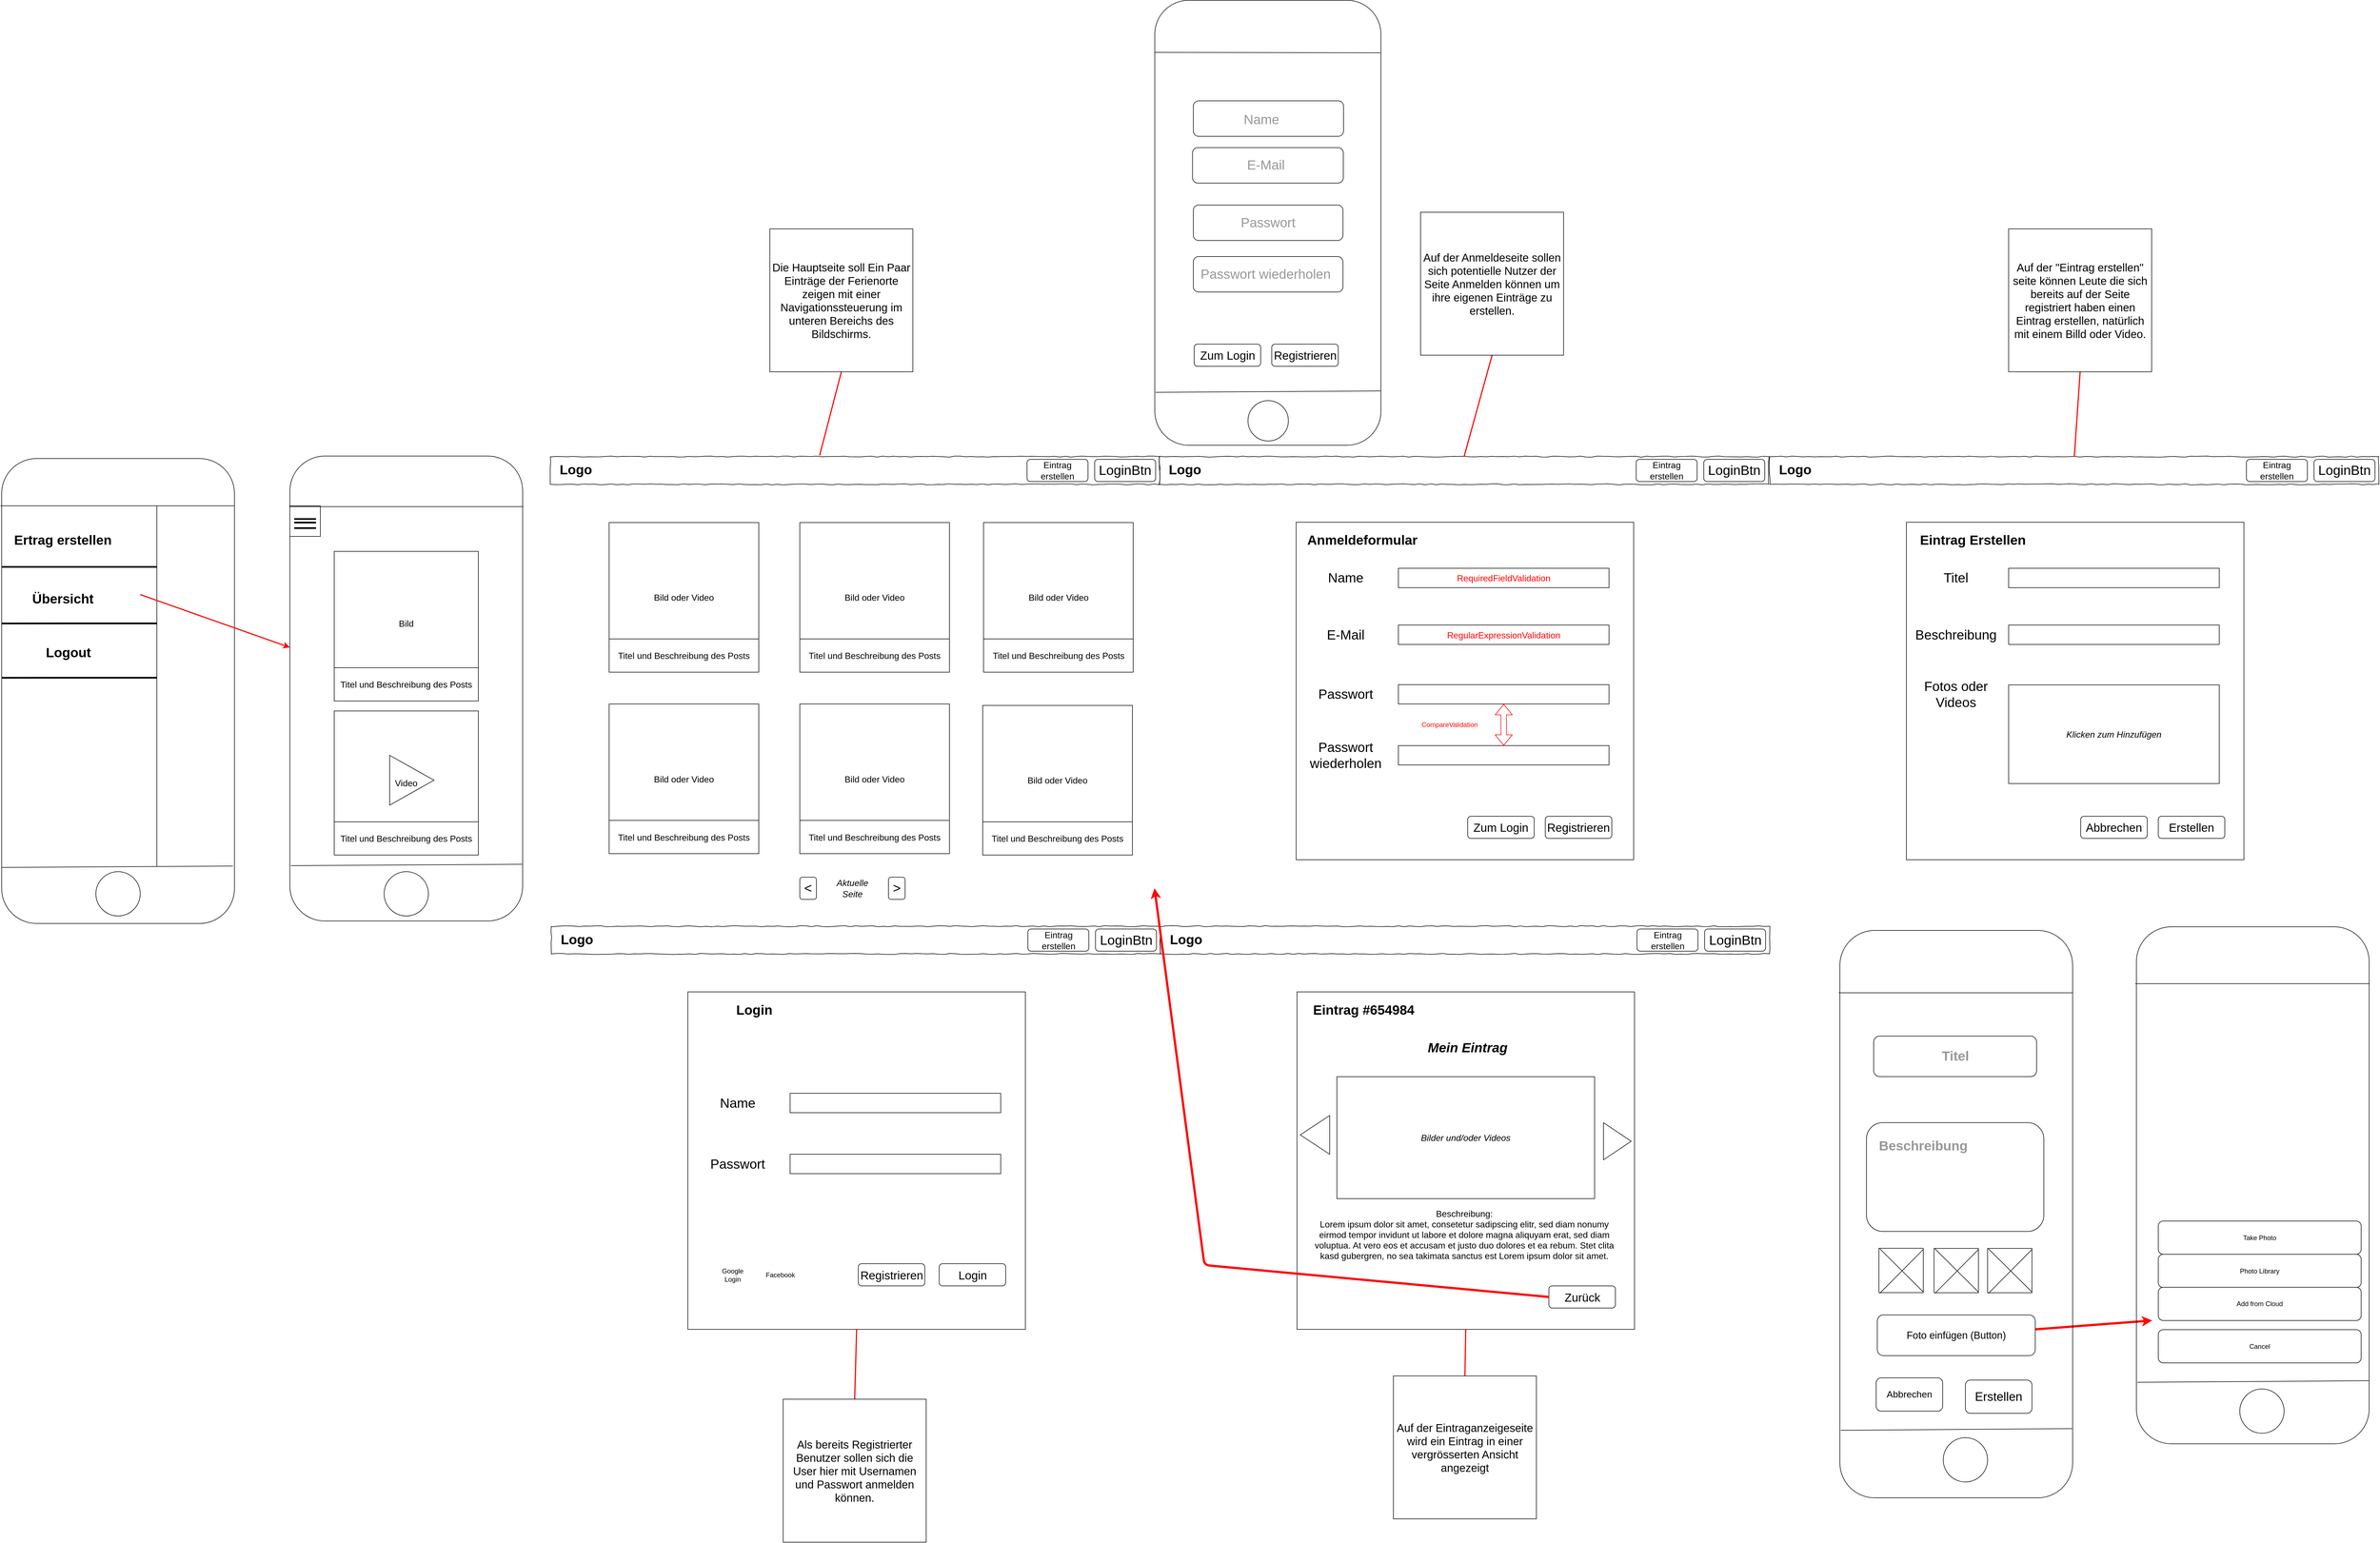 <mxfile version="10.6.7" type="device"><diagram name="Page-1" id="03018318-947c-dd8e-b7a3-06fadd420f32"><mxGraphModel dx="6547" dy="3520" grid="1" gridSize="10" guides="1" tooltips="1" connect="1" arrows="1" fold="1" page="1" pageScale="1" pageWidth="1100" pageHeight="850" background="#ffffff" math="0" shadow="0"><root><mxCell id="0"/><mxCell id="1" parent="0"/><mxCell id="e6WZDXM2ia013lsxfvZ5-3" value="" style="rounded=1;whiteSpace=wrap;html=1;fillColor=none;strokeColor=#000000;labelBackgroundColor=none;" vertex="1" parent="1"><mxGeometry x="1090.5" y="-822.5" width="408" height="803" as="geometry"/></mxCell><mxCell id="677b7b8949515195-10" value="" style="whiteSpace=wrap;html=1;rounded=0;shadow=0;labelBackgroundColor=none;strokeColor=#000000;strokeWidth=1;fillColor=none;fontFamily=Verdana;fontSize=12;fontColor=#000000;align=center;comic=1;" parent="1" vertex="1"><mxGeometry y="1" width="1099" height="50" as="geometry"/></mxCell><mxCell id="UnbGSK9pHHA-Cqkglq4A-1" value="Logo" style="text;html=1;strokeColor=none;fillColor=none;align=center;verticalAlign=middle;whiteSpace=wrap;rounded=0;fontSize=24;fontStyle=1" parent="1" vertex="1"><mxGeometry x="26" y="13" width="40" height="24" as="geometry"/></mxCell><mxCell id="UnbGSK9pHHA-Cqkglq4A-3" value="LoginBtn" style="rounded=1;whiteSpace=wrap;html=1;fontSize=24;" parent="1" vertex="1"><mxGeometry x="982" y="6" width="110" height="40" as="geometry"/></mxCell><mxCell id="UnbGSK9pHHA-Cqkglq4A-4" value="Eintrag erstellen" style="rounded=1;whiteSpace=wrap;html=1;fontSize=16;" parent="1" vertex="1"><mxGeometry x="860" y="6" width="110" height="40" as="geometry"/></mxCell><mxCell id="UnbGSK9pHHA-Cqkglq4A-8" value="Bild oder Video" style="whiteSpace=wrap;html=1;aspect=fixed;fontSize=16;" parent="1" vertex="1"><mxGeometry x="106" y="120" width="270" height="270" as="geometry"/></mxCell><mxCell id="UnbGSK9pHHA-Cqkglq4A-11" value="&amp;gt;" style="rounded=1;whiteSpace=wrap;html=1;fontSize=24;" parent="1" vertex="1"><mxGeometry x="610" y="760" width="30" height="40" as="geometry"/></mxCell><mxCell id="UnbGSK9pHHA-Cqkglq4A-13" value="&amp;lt;" style="rounded=1;whiteSpace=wrap;html=1;fontSize=24;" parent="1" vertex="1"><mxGeometry x="450" y="760" width="30" height="40" as="geometry"/></mxCell><mxCell id="UnbGSK9pHHA-Cqkglq4A-14" value="&lt;i&gt;Aktuelle Seite&lt;/i&gt;" style="text;html=1;strokeColor=none;fillColor=none;align=center;verticalAlign=middle;whiteSpace=wrap;rounded=0;fontSize=16;" parent="1" vertex="1"><mxGeometry x="525" y="770" width="40" height="20" as="geometry"/></mxCell><mxCell id="UnbGSK9pHHA-Cqkglq4A-15" value="Titel und Beschreibung des Posts" style="rounded=0;whiteSpace=wrap;html=1;fontSize=16;" parent="1" vertex="1"><mxGeometry x="106" y="330" width="270" height="60" as="geometry"/></mxCell><mxCell id="aMrtHrW_HSvVuYO-CPNs-1" value="" style="whiteSpace=wrap;html=1;rounded=0;shadow=0;labelBackgroundColor=none;strokeColor=#000000;strokeWidth=1;fillColor=none;fontFamily=Verdana;fontSize=12;fontColor=#000000;align=center;comic=1;" parent="1" vertex="1"><mxGeometry x="1099" y="1" width="1099" height="50" as="geometry"/></mxCell><mxCell id="aMrtHrW_HSvVuYO-CPNs-2" value="Logo" style="text;html=1;strokeColor=none;fillColor=none;align=center;verticalAlign=middle;whiteSpace=wrap;rounded=0;fontSize=24;fontStyle=1" parent="1" vertex="1"><mxGeometry x="1125" y="13" width="40" height="24" as="geometry"/></mxCell><mxCell id="aMrtHrW_HSvVuYO-CPNs-3" value="LoginBtn" style="rounded=1;whiteSpace=wrap;html=1;fontSize=24;" parent="1" vertex="1"><mxGeometry x="2081" y="6" width="110" height="40" as="geometry"/></mxCell><mxCell id="aMrtHrW_HSvVuYO-CPNs-4" value="Eintrag erstellen" style="rounded=1;whiteSpace=wrap;html=1;fontSize=16;" parent="1" vertex="1"><mxGeometry x="1959" y="6" width="110" height="40" as="geometry"/></mxCell><mxCell id="aMrtHrW_HSvVuYO-CPNs-22" value="" style="whiteSpace=wrap;html=1;aspect=fixed;fontSize=16;" parent="1" vertex="1"><mxGeometry x="1345.5" y="119.5" width="609" height="609" as="geometry"/></mxCell><mxCell id="aMrtHrW_HSvVuYO-CPNs-23" value="Anmeldeformular" style="text;html=1;strokeColor=none;fillColor=none;align=center;verticalAlign=middle;whiteSpace=wrap;rounded=0;fontSize=24;fontStyle=1" parent="1" vertex="1"><mxGeometry x="1400" y="140" width="130" height="24" as="geometry"/></mxCell><mxCell id="aMrtHrW_HSvVuYO-CPNs-24" value="RequiredFieldValidation" style="rounded=0;whiteSpace=wrap;html=1;fontSize=16;strokeColor=#000000;fontColor=#FF0000;" parent="1" vertex="1"><mxGeometry x="1530" y="202.5" width="380" height="35" as="geometry"/></mxCell><mxCell id="aMrtHrW_HSvVuYO-CPNs-25" value="&lt;span style=&quot;font-weight: normal&quot;&gt;Name&lt;/span&gt;" style="text;html=1;strokeColor=none;fillColor=none;align=center;verticalAlign=middle;whiteSpace=wrap;rounded=0;fontSize=24;fontStyle=1" parent="1" vertex="1"><mxGeometry x="1370" y="208" width="130" height="24" as="geometry"/></mxCell><mxCell id="aMrtHrW_HSvVuYO-CPNs-26" value="&lt;span style=&quot;font-weight: normal&quot;&gt;E-Mail&lt;/span&gt;" style="text;html=1;strokeColor=none;fillColor=none;align=center;verticalAlign=middle;whiteSpace=wrap;rounded=0;fontSize=24;fontStyle=1" parent="1" vertex="1"><mxGeometry x="1370" y="310.5" width="130" height="24" as="geometry"/></mxCell><mxCell id="aMrtHrW_HSvVuYO-CPNs-27" value="&lt;font color=&quot;#FF0000&quot;&gt;RegularExpressionValidation&lt;/font&gt;" style="rounded=0;whiteSpace=wrap;html=1;fontSize=16;" parent="1" vertex="1"><mxGeometry x="1530" y="305" width="380" height="35" as="geometry"/></mxCell><mxCell id="aMrtHrW_HSvVuYO-CPNs-28" value="&lt;span style=&quot;font-weight: normal&quot;&gt;Passwort&lt;/span&gt;" style="text;html=1;strokeColor=none;fillColor=none;align=center;verticalAlign=middle;whiteSpace=wrap;rounded=0;fontSize=24;fontStyle=1" parent="1" vertex="1"><mxGeometry x="1370" y="418" width="130" height="24" as="geometry"/></mxCell><mxCell id="aMrtHrW_HSvVuYO-CPNs-29" value="" style="rounded=0;whiteSpace=wrap;html=1;fontSize=16;" parent="1" vertex="1"><mxGeometry x="1530" y="412.5" width="380" height="35" as="geometry"/></mxCell><mxCell id="aMrtHrW_HSvVuYO-CPNs-30" value="&lt;span style=&quot;font-weight: normal&quot;&gt;Passwort wiederholen&lt;/span&gt;" style="text;html=1;strokeColor=none;fillColor=none;align=center;verticalAlign=middle;whiteSpace=wrap;rounded=0;fontSize=24;fontStyle=1" parent="1" vertex="1"><mxGeometry x="1370" y="528" width="130" height="24" as="geometry"/></mxCell><mxCell id="aMrtHrW_HSvVuYO-CPNs-31" value="" style="rounded=0;whiteSpace=wrap;html=1;fontSize=16;" parent="1" vertex="1"><mxGeometry x="1530" y="522.5" width="380" height="35" as="geometry"/></mxCell><mxCell id="aMrtHrW_HSvVuYO-CPNs-33" value="Registrieren" style="rounded=1;whiteSpace=wrap;html=1;fontSize=21;" parent="1" vertex="1"><mxGeometry x="1301.5" y="-202" width="120" height="40" as="geometry"/></mxCell><mxCell id="aMrtHrW_HSvVuYO-CPNs-34" value="Zum Login" style="rounded=1;whiteSpace=wrap;html=1;fontSize=21;" parent="1" vertex="1"><mxGeometry x="1161.5" y="-202" width="120" height="40" as="geometry"/></mxCell><mxCell id="aMrtHrW_HSvVuYO-CPNs-35" value="" style="whiteSpace=wrap;html=1;rounded=0;shadow=0;labelBackgroundColor=none;strokeColor=#000000;strokeWidth=1;fillColor=none;fontFamily=Verdana;fontSize=12;fontColor=#000000;align=center;comic=1;" parent="1" vertex="1"><mxGeometry x="2200.0" y="1" width="1099" height="50" as="geometry"/></mxCell><mxCell id="aMrtHrW_HSvVuYO-CPNs-36" value="Logo" style="text;html=1;strokeColor=none;fillColor=none;align=center;verticalAlign=middle;whiteSpace=wrap;rounded=0;fontSize=24;fontStyle=1" parent="1" vertex="1"><mxGeometry x="2226.0" y="13" width="40" height="24" as="geometry"/></mxCell><mxCell id="aMrtHrW_HSvVuYO-CPNs-37" value="LoginBtn" style="rounded=1;whiteSpace=wrap;html=1;fontSize=24;" parent="1" vertex="1"><mxGeometry x="3182.0" y="6" width="110" height="40" as="geometry"/></mxCell><mxCell id="aMrtHrW_HSvVuYO-CPNs-38" value="Eintrag erstellen" style="rounded=1;whiteSpace=wrap;html=1;fontSize=16;" parent="1" vertex="1"><mxGeometry x="3060.0" y="6" width="110" height="40" as="geometry"/></mxCell><mxCell id="aMrtHrW_HSvVuYO-CPNs-39" value="" style="whiteSpace=wrap;html=1;aspect=fixed;fontSize=16;" parent="1" vertex="1"><mxGeometry x="2446.5" y="119.5" width="609" height="609" as="geometry"/></mxCell><mxCell id="aMrtHrW_HSvVuYO-CPNs-40" value="Eintrag Erstellen" style="text;html=1;strokeColor=none;fillColor=none;align=center;verticalAlign=middle;whiteSpace=wrap;rounded=0;fontSize=24;fontStyle=1" parent="1" vertex="1"><mxGeometry x="2452" y="140" width="229" height="24" as="geometry"/></mxCell><mxCell id="aMrtHrW_HSvVuYO-CPNs-41" value="" style="rounded=0;whiteSpace=wrap;html=1;fontSize=16;" parent="1" vertex="1"><mxGeometry x="2631.0" y="202.5" width="380" height="35" as="geometry"/></mxCell><mxCell id="aMrtHrW_HSvVuYO-CPNs-42" value="&lt;span style=&quot;font-weight: normal&quot;&gt;Titel&lt;/span&gt;" style="text;html=1;strokeColor=none;fillColor=none;align=center;verticalAlign=middle;whiteSpace=wrap;rounded=0;fontSize=24;fontStyle=1" parent="1" vertex="1"><mxGeometry x="2471.0" y="208" width="130" height="24" as="geometry"/></mxCell><mxCell id="aMrtHrW_HSvVuYO-CPNs-43" value="&lt;span style=&quot;font-weight: normal&quot;&gt;Beschreibung&lt;/span&gt;" style="text;html=1;strokeColor=none;fillColor=none;align=center;verticalAlign=middle;whiteSpace=wrap;rounded=0;fontSize=24;fontStyle=1" parent="1" vertex="1"><mxGeometry x="2471.0" y="310.5" width="130" height="24" as="geometry"/></mxCell><mxCell id="aMrtHrW_HSvVuYO-CPNs-44" value="" style="rounded=0;whiteSpace=wrap;html=1;fontSize=16;" parent="1" vertex="1"><mxGeometry x="2631.0" y="305" width="380" height="35" as="geometry"/></mxCell><mxCell id="aMrtHrW_HSvVuYO-CPNs-45" value="&lt;span style=&quot;font-weight: 400&quot;&gt;Fotos oder Videos&lt;/span&gt;" style="text;html=1;strokeColor=none;fillColor=none;align=center;verticalAlign=middle;whiteSpace=wrap;rounded=0;fontSize=24;fontStyle=1" parent="1" vertex="1"><mxGeometry x="2471.0" y="418" width="130" height="24" as="geometry"/></mxCell><mxCell id="aMrtHrW_HSvVuYO-CPNs-46" value="Klicken zum Hinzufügen" style="rounded=0;whiteSpace=wrap;html=1;fontSize=16;fontStyle=2" parent="1" vertex="1"><mxGeometry x="2631" y="413" width="380" height="178" as="geometry"/></mxCell><mxCell id="aMrtHrW_HSvVuYO-CPNs-49" value="Erstellen" style="rounded=1;whiteSpace=wrap;html=1;fontSize=21;" parent="1" vertex="1"><mxGeometry x="2901.0" y="650" width="120" height="40" as="geometry"/></mxCell><mxCell id="aMrtHrW_HSvVuYO-CPNs-50" value="Abbrechen" style="rounded=1;whiteSpace=wrap;html=1;fontSize=21;" parent="1" vertex="1"><mxGeometry x="2761.0" y="650" width="120" height="40" as="geometry"/></mxCell><mxCell id="aMrtHrW_HSvVuYO-CPNs-51" value="" style="whiteSpace=wrap;html=1;rounded=0;shadow=0;labelBackgroundColor=none;strokeColor=#000000;strokeWidth=1;fillColor=none;fontFamily=Verdana;fontSize=12;fontColor=#000000;align=center;comic=1;" parent="1" vertex="1"><mxGeometry x="1100.5" y="848.5" width="1099" height="50" as="geometry"/></mxCell><mxCell id="aMrtHrW_HSvVuYO-CPNs-52" value="Logo" style="text;html=1;strokeColor=none;fillColor=none;align=center;verticalAlign=middle;whiteSpace=wrap;rounded=0;fontSize=24;fontStyle=1" parent="1" vertex="1"><mxGeometry x="1126.5" y="860.5" width="40" height="24" as="geometry"/></mxCell><mxCell id="aMrtHrW_HSvVuYO-CPNs-53" value="LoginBtn" style="rounded=1;whiteSpace=wrap;html=1;fontSize=24;" parent="1" vertex="1"><mxGeometry x="2082.5" y="853.5" width="110" height="40" as="geometry"/></mxCell><mxCell id="aMrtHrW_HSvVuYO-CPNs-54" value="Eintrag erstellen" style="rounded=1;whiteSpace=wrap;html=1;fontSize=16;" parent="1" vertex="1"><mxGeometry x="1960.5" y="853.5" width="110" height="40" as="geometry"/></mxCell><mxCell id="aMrtHrW_HSvVuYO-CPNs-55" value="" style="whiteSpace=wrap;html=1;aspect=fixed;fontSize=16;" parent="1" vertex="1"><mxGeometry x="1347.0" y="967" width="609" height="609" as="geometry"/></mxCell><mxCell id="aMrtHrW_HSvVuYO-CPNs-56" value="Eintrag #654984" style="text;html=1;strokeColor=none;fillColor=none;align=center;verticalAlign=middle;whiteSpace=wrap;rounded=0;fontSize=24;fontStyle=1" parent="1" vertex="1"><mxGeometry x="1352.5" y="987.5" width="229" height="24" as="geometry"/></mxCell><mxCell id="aMrtHrW_HSvVuYO-CPNs-58" value="&lt;span style=&quot;&quot;&gt;Mein Eintrag&lt;/span&gt;" style="text;html=1;strokeColor=none;fillColor=none;align=center;verticalAlign=middle;whiteSpace=wrap;rounded=0;fontSize=24;fontStyle=3" parent="1" vertex="1"><mxGeometry x="1561" y="1056" width="188" height="24" as="geometry"/></mxCell><mxCell id="aMrtHrW_HSvVuYO-CPNs-59" value="&lt;span style=&quot;font-size: 16px&quot;&gt;Beschreibung:&lt;br&gt;Lorem ipsum dolor sit amet, consetetur sadipscing elitr, sed diam nonumy eirmod tempor invidunt ut labore et dolore magna aliquyam erat, sed diam voluptua. At vero eos et accusam et justo duo dolores et ea rebum. Stet clita kasd gubergren, no sea takimata sanctus est Lorem ipsum dolor sit amet.&lt;/span&gt;&lt;br style=&quot;font-size: 16px&quot;&gt;" style="text;html=1;strokeColor=none;fillColor=none;align=center;verticalAlign=middle;whiteSpace=wrap;rounded=0;fontSize=16;fontStyle=0" parent="1" vertex="1"><mxGeometry x="1373.5" y="1340" width="550" height="130" as="geometry"/></mxCell><mxCell id="aMrtHrW_HSvVuYO-CPNs-62" value="Bilder und/oder Videos" style="rounded=0;whiteSpace=wrap;html=1;fontSize=16;fontStyle=2" parent="1" vertex="1"><mxGeometry x="1419" y="1120" width="465" height="220" as="geometry"/></mxCell><mxCell id="aMrtHrW_HSvVuYO-CPNs-63" value="Zurück" style="rounded=1;whiteSpace=wrap;html=1;fontSize=21;" parent="1" vertex="1"><mxGeometry x="1801.5" y="1497.5" width="120" height="40" as="geometry"/></mxCell><mxCell id="oQqp4KcVidN20yDVCtWn-3" value="" style="endArrow=none;html=1;exitX=0.5;exitY=1;exitDx=0;exitDy=0;entryX=0.442;entryY=-0.04;entryDx=0;entryDy=0;entryPerimeter=0;strokeWidth=2;strokeColor=#FF0000;" parent="1" source="oQqp4KcVidN20yDVCtWn-4" target="677b7b8949515195-10" edge="1"><mxGeometry width="50" height="50" relative="1" as="geometry"><mxPoint x="-180" y="420" as="sourcePoint"/><mxPoint x="110" y="410" as="targetPoint"/></mxGeometry></mxCell><mxCell id="oQqp4KcVidN20yDVCtWn-4" value="Die Hauptseite soll Ein Paar Einträge der Ferienorte zeigen mit einer Navigationssteuerung im unteren Bereichs des Bildschirms." style="whiteSpace=wrap;html=1;aspect=fixed;strokeWidth=1;fontSize=20;" parent="1" vertex="1"><mxGeometry x="396" y="-410" width="258" height="258" as="geometry"/></mxCell><mxCell id="oQqp4KcVidN20yDVCtWn-7" value="" style="endArrow=none;html=1;exitX=0.5;exitY=1;exitDx=0;exitDy=0;entryX=0.5;entryY=0;entryDx=0;entryDy=0;strokeWidth=2;strokeColor=#FF0000;" parent="1" source="oQqp4KcVidN20yDVCtWn-8" target="aMrtHrW_HSvVuYO-CPNs-1" edge="1"><mxGeometry width="50" height="50" relative="1" as="geometry"><mxPoint x="855" y="-163" as="sourcePoint"/><mxPoint x="1145" y="-173.0" as="targetPoint"/></mxGeometry></mxCell><mxCell id="oQqp4KcVidN20yDVCtWn-8" value="Auf der Anmeldeseite sollen sich potentielle Nutzer der Seite Anmelden können um ihre eigenen Einträge zu erstellen." style="whiteSpace=wrap;html=1;aspect=fixed;strokeWidth=1;fontSize=20;" parent="1" vertex="1"><mxGeometry x="1570" y="-440" width="258" height="258" as="geometry"/></mxCell><mxCell id="oQqp4KcVidN20yDVCtWn-10" value="" style="endArrow=none;html=1;exitX=0.5;exitY=1;exitDx=0;exitDy=0;entryX=0.5;entryY=0;entryDx=0;entryDy=0;strokeWidth=2;strokeColor=#FF0000;" parent="1" source="oQqp4KcVidN20yDVCtWn-11" target="aMrtHrW_HSvVuYO-CPNs-35" edge="1"><mxGeometry width="50" height="50" relative="1" as="geometry"><mxPoint x="1916" y="-133" as="sourcePoint"/><mxPoint x="2828" y="98.429" as="targetPoint"/></mxGeometry></mxCell><mxCell id="oQqp4KcVidN20yDVCtWn-11" value="Auf der &quot;Eintrag erstellen&quot; seite können Leute die sich bereits auf der Seite registriert haben einen Eintrag erstellen, natürlich mit einem Billd oder Video." style="whiteSpace=wrap;html=1;aspect=fixed;strokeWidth=1;fontSize=20;" parent="1" vertex="1"><mxGeometry x="2631" y="-410" width="258" height="258" as="geometry"/></mxCell><mxCell id="oQqp4KcVidN20yDVCtWn-12" value="" style="endArrow=none;html=1;exitX=0.5;exitY=0;exitDx=0;exitDy=0;entryX=0.5;entryY=1;entryDx=0;entryDy=0;strokeWidth=2;strokeColor=#FF0000;" parent="1" source="oQqp4KcVidN20yDVCtWn-13" target="aMrtHrW_HSvVuYO-CPNs-55" edge="1"><mxGeometry width="50" height="50" relative="1" as="geometry"><mxPoint x="855" y="1997" as="sourcePoint"/><mxPoint x="1450" y="1740" as="targetPoint"/></mxGeometry></mxCell><mxCell id="oQqp4KcVidN20yDVCtWn-13" value="Auf der Eintraganzeigeseite wird ein Eintrag in einer vergrösserten Ansicht angezeigt&lt;br&gt;" style="whiteSpace=wrap;html=1;aspect=fixed;strokeWidth=1;fontSize=20;" parent="1" vertex="1"><mxGeometry x="1521" y="1660" width="258" height="258" as="geometry"/></mxCell><mxCell id="oQqp4KcVidN20yDVCtWn-14" value="" style="whiteSpace=wrap;html=1;rounded=0;shadow=0;labelBackgroundColor=none;strokeColor=#000000;strokeWidth=1;fillColor=none;fontFamily=Verdana;fontSize=12;fontColor=#000000;align=center;comic=1;" parent="1" vertex="1"><mxGeometry x="1.5" y="848.5" width="1099" height="50" as="geometry"/></mxCell><mxCell id="oQqp4KcVidN20yDVCtWn-15" value="Logo" style="text;html=1;strokeColor=none;fillColor=none;align=center;verticalAlign=middle;whiteSpace=wrap;rounded=0;fontSize=24;fontStyle=1" parent="1" vertex="1"><mxGeometry x="27.5" y="860.5" width="40" height="24" as="geometry"/></mxCell><mxCell id="oQqp4KcVidN20yDVCtWn-16" value="LoginBtn" style="rounded=1;whiteSpace=wrap;html=1;fontSize=24;" parent="1" vertex="1"><mxGeometry x="983.5" y="853.5" width="110" height="40" as="geometry"/></mxCell><mxCell id="oQqp4KcVidN20yDVCtWn-17" value="Eintrag erstellen" style="rounded=1;whiteSpace=wrap;html=1;fontSize=16;" parent="1" vertex="1"><mxGeometry x="861.5" y="853.5" width="110" height="40" as="geometry"/></mxCell><mxCell id="oQqp4KcVidN20yDVCtWn-18" value="" style="whiteSpace=wrap;html=1;aspect=fixed;fontSize=16;" parent="1" vertex="1"><mxGeometry x="248" y="967" width="609" height="609" as="geometry"/></mxCell><mxCell id="oQqp4KcVidN20yDVCtWn-19" value="Login" style="text;html=1;strokeColor=none;fillColor=none;align=center;verticalAlign=middle;whiteSpace=wrap;rounded=0;fontSize=24;fontStyle=1" parent="1" vertex="1"><mxGeometry x="302.5" y="987.5" width="130" height="24" as="geometry"/></mxCell><mxCell id="oQqp4KcVidN20yDVCtWn-20" value="" style="rounded=0;whiteSpace=wrap;html=1;fontSize=16;" parent="1" vertex="1"><mxGeometry x="432.5" y="1150" width="380" height="35" as="geometry"/></mxCell><mxCell id="oQqp4KcVidN20yDVCtWn-21" value="&lt;span style=&quot;font-weight: normal&quot;&gt;Name&lt;/span&gt;" style="text;html=1;strokeColor=none;fillColor=none;align=center;verticalAlign=middle;whiteSpace=wrap;rounded=0;fontSize=24;fontStyle=1" parent="1" vertex="1"><mxGeometry x="272.5" y="1155.5" width="130" height="24" as="geometry"/></mxCell><mxCell id="oQqp4KcVidN20yDVCtWn-24" value="&lt;span style=&quot;font-weight: normal&quot;&gt;Passwort&lt;/span&gt;" style="text;html=1;strokeColor=none;fillColor=none;align=center;verticalAlign=middle;whiteSpace=wrap;rounded=0;fontSize=24;fontStyle=1" parent="1" vertex="1"><mxGeometry x="272.5" y="1265.5" width="130" height="24" as="geometry"/></mxCell><mxCell id="oQqp4KcVidN20yDVCtWn-25" value="" style="rounded=0;whiteSpace=wrap;html=1;fontSize=16;" parent="1" vertex="1"><mxGeometry x="432.5" y="1260" width="380" height="35" as="geometry"/></mxCell><mxCell id="oQqp4KcVidN20yDVCtWn-28" value="Registrieren" style="rounded=1;whiteSpace=wrap;html=1;fontSize=21;" parent="1" vertex="1"><mxGeometry x="555.5" y="1457.5" width="120" height="40" as="geometry"/></mxCell><mxCell id="oQqp4KcVidN20yDVCtWn-29" value="Login" style="rounded=1;whiteSpace=wrap;html=1;fontSize=21;" parent="1" vertex="1"><mxGeometry x="701.5" y="1457.5" width="120" height="40" as="geometry"/></mxCell><mxCell id="oQqp4KcVidN20yDVCtWn-30" value="" style="endArrow=none;html=1;exitX=0.5;exitY=0;exitDx=0;exitDy=0;entryX=0.5;entryY=1;entryDx=0;entryDy=0;strokeWidth=2;strokeColor=#FF0000;" parent="1" source="oQqp4KcVidN20yDVCtWn-31" target="oQqp4KcVidN20yDVCtWn-18" edge="1"><mxGeometry width="50" height="50" relative="1" as="geometry"><mxPoint x="-246" y="2039" as="sourcePoint"/><mxPoint x="551" y="1618" as="targetPoint"/></mxGeometry></mxCell><mxCell id="oQqp4KcVidN20yDVCtWn-31" value="Als bereits Registrierter Benutzer sollen sich die User hier mit Usernamen und Passwort anmelden können.&lt;br&gt;" style="whiteSpace=wrap;html=1;aspect=fixed;strokeWidth=1;fontSize=20;" parent="1" vertex="1"><mxGeometry x="420" y="1702" width="258" height="258" as="geometry"/></mxCell><mxCell id="GlL8EGp66mbAi9dhERwU-9" value="Bild " style="whiteSpace=wrap;html=1;aspect=fixed;fontSize=16;" parent="1" vertex="1"><mxGeometry x="-390" y="172" width="260" height="260" as="geometry"/></mxCell><mxCell id="GlL8EGp66mbAi9dhERwU-10" value="Titel und Beschreibung des Posts" style="rounded=0;whiteSpace=wrap;html=1;fontSize=16;" parent="1" vertex="1"><mxGeometry x="-390" y="382" width="260" height="60" as="geometry"/></mxCell><mxCell id="GlL8EGp66mbAi9dhERwU-11" value="Video" style="whiteSpace=wrap;html=1;aspect=fixed;fontSize=16;" parent="1" vertex="1"><mxGeometry x="-390" y="460" width="260" height="260" as="geometry"/></mxCell><mxCell id="GlL8EGp66mbAi9dhERwU-12" value="" style="triangle;whiteSpace=wrap;html=1;labelBackgroundColor=none;strokeColor=#000000;fillColor=none;" parent="1" vertex="1"><mxGeometry x="-290" y="540" width="80" height="90" as="geometry"/></mxCell><mxCell id="GlL8EGp66mbAi9dhERwU-13" value="Titel und Beschreibung des Posts" style="rounded=0;whiteSpace=wrap;html=1;fontSize=16;" parent="1" vertex="1"><mxGeometry x="-390" y="660" width="260" height="60" as="geometry"/></mxCell><mxCell id="GlL8EGp66mbAi9dhERwU-15" value="Bild oder Video" style="whiteSpace=wrap;html=1;aspect=fixed;fontSize=16;" parent="1" vertex="1"><mxGeometry x="106" y="447.5" width="270" height="270" as="geometry"/></mxCell><mxCell id="GlL8EGp66mbAi9dhERwU-16" value="Titel und Beschreibung des Posts" style="rounded=0;whiteSpace=wrap;html=1;fontSize=16;" parent="1" vertex="1"><mxGeometry x="450" y="330" width="270" height="60" as="geometry"/></mxCell><mxCell id="GlL8EGp66mbAi9dhERwU-17" value="Bild oder Video" style="whiteSpace=wrap;html=1;aspect=fixed;fontSize=16;" parent="1" vertex="1"><mxGeometry x="450" y="120" width="270" height="270" as="geometry"/></mxCell><mxCell id="GlL8EGp66mbAi9dhERwU-18" value="Bild oder Video" style="whiteSpace=wrap;html=1;aspect=fixed;fontSize=16;" parent="1" vertex="1"><mxGeometry x="450" y="447.5" width="270" height="270" as="geometry"/></mxCell><mxCell id="GlL8EGp66mbAi9dhERwU-19" value="Bild oder Video" style="whiteSpace=wrap;html=1;aspect=fixed;fontSize=16;" parent="1" vertex="1"><mxGeometry x="781.5" y="120" width="270" height="270" as="geometry"/></mxCell><mxCell id="GlL8EGp66mbAi9dhERwU-20" value="Bild oder Video" style="whiteSpace=wrap;html=1;aspect=fixed;fontSize=16;" parent="1" vertex="1"><mxGeometry x="780" y="450" width="270" height="270" as="geometry"/></mxCell><mxCell id="GlL8EGp66mbAi9dhERwU-21" value="Titel und Beschreibung des Posts" style="rounded=0;whiteSpace=wrap;html=1;fontSize=16;" parent="1" vertex="1"><mxGeometry x="106" y="657.5" width="270" height="60" as="geometry"/></mxCell><mxCell id="GlL8EGp66mbAi9dhERwU-22" value="Titel und Beschreibung des Posts" style="rounded=0;whiteSpace=wrap;html=1;fontSize=16;" parent="1" vertex="1"><mxGeometry x="450" y="657.5" width="270" height="60" as="geometry"/></mxCell><mxCell id="GlL8EGp66mbAi9dhERwU-23" value="Titel und Beschreibung des Posts" style="rounded=0;whiteSpace=wrap;html=1;fontSize=16;" parent="1" vertex="1"><mxGeometry x="780" y="660" width="270" height="60" as="geometry"/></mxCell><mxCell id="GlL8EGp66mbAi9dhERwU-24" value="Titel und Beschreibung des Posts" style="rounded=0;whiteSpace=wrap;html=1;fontSize=16;" parent="1" vertex="1"><mxGeometry x="450" y="330" width="270" height="60" as="geometry"/></mxCell><mxCell id="GlL8EGp66mbAi9dhERwU-25" value="Titel und Beschreibung des Posts" style="rounded=0;whiteSpace=wrap;html=1;fontSize=16;" parent="1" vertex="1"><mxGeometry x="781.5" y="330" width="270" height="60" as="geometry"/></mxCell><mxCell id="GlL8EGp66mbAi9dhERwU-29" value="" style="triangle;whiteSpace=wrap;html=1;labelBackgroundColor=none;strokeColor=#000000;fillColor=none;" parent="1" vertex="1"><mxGeometry x="1900" y="1203" width="50" height="67" as="geometry"/></mxCell><mxCell id="GlL8EGp66mbAi9dhERwU-30" value="" style="triangle;whiteSpace=wrap;html=1;labelBackgroundColor=none;strokeColor=#000000;fillColor=none;direction=west;" parent="1" vertex="1"><mxGeometry x="1353" y="1190" width="53" height="70" as="geometry"/></mxCell><mxCell id="GlL8EGp66mbAi9dhERwU-31" value="" style="shape=flexArrow;endArrow=classic;startArrow=classic;html=1;entryX=0.5;entryY=1;entryDx=0;entryDy=0;strokeColor=#FF0000;" parent="1" source="aMrtHrW_HSvVuYO-CPNs-31" target="aMrtHrW_HSvVuYO-CPNs-29" edge="1"><mxGeometry width="50" height="50" relative="1" as="geometry"><mxPoint x="1590" y="510" as="sourcePoint"/><mxPoint x="1640" y="460" as="targetPoint"/></mxGeometry></mxCell><mxCell id="GlL8EGp66mbAi9dhERwU-32" value="CompareValidation" style="text;html=1;resizable=0;points=[];autosize=1;align=left;verticalAlign=top;spacingTop=-4;fontColor=#FF0000;" parent="1" vertex="1"><mxGeometry x="1570" y="475" width="120" height="20" as="geometry"/></mxCell><mxCell id="GlL8EGp66mbAi9dhERwU-36" value="" style="whiteSpace=wrap;html=1;aspect=fixed;labelBackgroundColor=none;strokeColor=#000000;fillColor=none;fontColor=#FF0000;strokeWidth=1;" parent="1" vertex="1"><mxGeometry x="-470" y="90" width="55" height="55" as="geometry"/></mxCell><mxCell id="GlL8EGp66mbAi9dhERwU-38" value="" style="endArrow=none;html=1;strokeColor=#000000;fontColor=#FF0000;entryX=0.143;entryY=0.429;entryDx=0;entryDy=0;entryPerimeter=0;exitX=0.857;exitY=0.429;exitDx=0;exitDy=0;exitPerimeter=0;strokeWidth=3;" parent="1" source="GlL8EGp66mbAi9dhERwU-36" target="GlL8EGp66mbAi9dhERwU-36" edge="1"><mxGeometry width="50" height="50" relative="1" as="geometry"><mxPoint x="-410" y="130" as="sourcePoint"/><mxPoint x="-450" y="122" as="targetPoint"/><Array as="points"/></mxGeometry></mxCell><mxCell id="GlL8EGp66mbAi9dhERwU-42" value="" style="endArrow=none;html=1;strokeColor=#000000;fontColor=#FF0000;entryX=0.143;entryY=0.429;entryDx=0;entryDy=0;entryPerimeter=0;exitX=0.857;exitY=0.429;exitDx=0;exitDy=0;exitPerimeter=0;strokeWidth=3;" parent="1" edge="1"><mxGeometry width="50" height="50" relative="1" as="geometry"><mxPoint x="-422.837" y="130.012" as="sourcePoint"/><mxPoint x="-462.14" y="130.012" as="targetPoint"/><Array as="points"/></mxGeometry></mxCell><mxCell id="GlL8EGp66mbAi9dhERwU-43" value="" style="endArrow=none;html=1;strokeColor=#000000;fontColor=#FF0000;entryX=0.143;entryY=0.429;entryDx=0;entryDy=0;entryPerimeter=0;exitX=0.857;exitY=0.429;exitDx=0;exitDy=0;exitPerimeter=0;strokeWidth=3;" parent="1" edge="1"><mxGeometry width="50" height="50" relative="1" as="geometry"><mxPoint x="-422.837" y="120.012" as="sourcePoint"/><mxPoint x="-462.14" y="120.012" as="targetPoint"/><Array as="points"/></mxGeometry></mxCell><mxCell id="GlL8EGp66mbAi9dhERwU-44" value="" style="rounded=1;whiteSpace=wrap;html=1;fillColor=none;strokeColor=#000000;labelBackgroundColor=none;" parent="1" vertex="1"><mxGeometry x="-990" y="4.5" width="420" height="839" as="geometry"/></mxCell><mxCell id="GlL8EGp66mbAi9dhERwU-45" value="" style="endArrow=none;html=1;exitX=0.004;exitY=0.881;exitDx=0;exitDy=0;exitPerimeter=0;entryX=0.998;entryY=0.878;entryDx=0;entryDy=0;entryPerimeter=0;" parent="1" edge="1"><mxGeometry width="50" height="50" relative="1" as="geometry"><mxPoint x="-990.167" y="742.333" as="sourcePoint"/><mxPoint x="-572.667" y="739.833" as="targetPoint"/></mxGeometry></mxCell><mxCell id="GlL8EGp66mbAi9dhERwU-46" value="" style="ellipse;whiteSpace=wrap;html=1;aspect=fixed;labelBackgroundColor=none;strokeColor=#000000;fillColor=none;" parent="1" vertex="1"><mxGeometry x="-820" y="750" width="80" height="80" as="geometry"/></mxCell><mxCell id="GlL8EGp66mbAi9dhERwU-47" value="" style="endArrow=none;html=1;exitX=-0.005;exitY=0.116;exitDx=0;exitDy=0;exitPerimeter=0;entryX=1;entryY=0.116;entryDx=0;entryDy=0;entryPerimeter=0;" parent="1" edge="1"><mxGeometry width="50" height="50" relative="1" as="geometry"><mxPoint x="-992.034" y="89.81" as="sourcePoint"/><mxPoint x="-569.966" y="89.81" as="targetPoint"/></mxGeometry></mxCell><mxCell id="GlL8EGp66mbAi9dhERwU-48" value="" style="endArrow=none;html=1;" parent="1" edge="1"><mxGeometry width="50" height="50" relative="1" as="geometry"><mxPoint x="-710" y="90" as="sourcePoint"/><mxPoint x="-710" y="740" as="targetPoint"/><Array as="points"><mxPoint x="-710" y="430"/></Array></mxGeometry></mxCell><mxCell id="GlL8EGp66mbAi9dhERwU-49" value="" style="endArrow=none;html=1;strokeColor=#000000;strokeWidth=3;fontColor=#FF0000;exitX=0;exitY=0.233;exitDx=0;exitDy=0;exitPerimeter=0;" parent="1" source="GlL8EGp66mbAi9dhERwU-44" edge="1"><mxGeometry width="50" height="50" relative="1" as="geometry"><mxPoint x="-940" y="260" as="sourcePoint"/><mxPoint x="-710" y="200" as="targetPoint"/></mxGeometry></mxCell><mxCell id="GlL8EGp66mbAi9dhERwU-50" value="" style="endArrow=none;html=1;strokeColor=#000000;strokeWidth=3;fontColor=#FF0000;exitX=0;exitY=0.233;exitDx=0;exitDy=0;exitPerimeter=0;" parent="1" edge="1"><mxGeometry width="50" height="50" relative="1" as="geometry"><mxPoint x="-989.966" y="302.069" as="sourcePoint"/><mxPoint x="-710" y="302" as="targetPoint"/></mxGeometry></mxCell><mxCell id="GlL8EGp66mbAi9dhERwU-51" value="" style="endArrow=none;html=1;strokeColor=#000000;strokeWidth=3;fontColor=#FF0000;exitX=0;exitY=0.233;exitDx=0;exitDy=0;exitPerimeter=0;" parent="1" edge="1"><mxGeometry width="50" height="50" relative="1" as="geometry"><mxPoint x="-989.966" y="400.069" as="sourcePoint"/><mxPoint x="-710" y="400.0" as="targetPoint"/></mxGeometry></mxCell><mxCell id="GlL8EGp66mbAi9dhERwU-52" value="Ertrag erstellen" style="text;strokeColor=none;fillColor=none;html=1;fontSize=24;fontStyle=1;verticalAlign=middle;align=center;labelBackgroundColor=none;" parent="1" vertex="1"><mxGeometry x="-930" y="132" width="100" height="40" as="geometry"/></mxCell><mxCell id="GlL8EGp66mbAi9dhERwU-53" value="Übersicht" style="text;strokeColor=none;fillColor=none;html=1;fontSize=24;fontStyle=1;verticalAlign=middle;align=center;labelBackgroundColor=none;" parent="1" vertex="1"><mxGeometry x="-930" y="237.5" width="100" height="40" as="geometry"/></mxCell><mxCell id="GlL8EGp66mbAi9dhERwU-54" value="Logout" style="text;strokeColor=none;fillColor=none;html=1;fontSize=24;fontStyle=1;verticalAlign=middle;align=center;labelBackgroundColor=none;" parent="1" vertex="1"><mxGeometry x="-920" y="334.5" width="100" height="40" as="geometry"/></mxCell><mxCell id="e6WZDXM2ia013lsxfvZ5-1" value="" style="group" vertex="1" connectable="0" parent="1"><mxGeometry x="-471.034" width="422.069" height="839" as="geometry"/></mxCell><mxCell id="GlL8EGp66mbAi9dhERwU-1" value="" style="rounded=1;whiteSpace=wrap;html=1;fillColor=none;strokeColor=#000000;labelBackgroundColor=none;" parent="e6WZDXM2ia013lsxfvZ5-1" vertex="1"><mxGeometry x="1.034" width="420" height="839" as="geometry"/></mxCell><mxCell id="GlL8EGp66mbAi9dhERwU-6" value="" style="endArrow=none;html=1;exitX=0.004;exitY=0.881;exitDx=0;exitDy=0;exitPerimeter=0;entryX=0.998;entryY=0.878;entryDx=0;entryDy=0;entryPerimeter=0;" parent="e6WZDXM2ia013lsxfvZ5-1" source="GlL8EGp66mbAi9dhERwU-1" target="GlL8EGp66mbAi9dhERwU-1" edge="1"><mxGeometry width="50" height="50" relative="1" as="geometry"><mxPoint x="151.034" y="730" as="sourcePoint"/><mxPoint x="201.034" y="680" as="targetPoint"/></mxGeometry></mxCell><mxCell id="GlL8EGp66mbAi9dhERwU-7" value="" style="ellipse;whiteSpace=wrap;html=1;aspect=fixed;labelBackgroundColor=none;strokeColor=#000000;fillColor=none;" parent="e6WZDXM2ia013lsxfvZ5-1" vertex="1"><mxGeometry x="171.034" y="750" width="80" height="80" as="geometry"/></mxCell><mxCell id="GlL8EGp66mbAi9dhERwU-8" value="" style="endArrow=none;html=1;exitX=-0.005;exitY=0.116;exitDx=0;exitDy=0;exitPerimeter=0;entryX=1;entryY=0.116;entryDx=0;entryDy=0;entryPerimeter=0;" parent="e6WZDXM2ia013lsxfvZ5-1" edge="1"><mxGeometry width="50" height="50" relative="1" as="geometry"><mxPoint y="91.31" as="sourcePoint"/><mxPoint x="422.069" y="91.31" as="targetPoint"/></mxGeometry></mxCell><mxCell id="e6WZDXM2ia013lsxfvZ5-19" value="" style="endArrow=classic;html=1;fillColor=#f8cecc;strokeColor=#FF0000;strokeWidth=2;" edge="1" parent="1" target="GlL8EGp66mbAi9dhERwU-1"><mxGeometry width="50" height="50" relative="1" as="geometry"><mxPoint x="-740" y="250" as="sourcePoint"/><mxPoint x="-700" y="230" as="targetPoint"/></mxGeometry></mxCell><mxCell id="e6WZDXM2ia013lsxfvZ5-46" value="" style="endArrow=classic;html=1;fillColor=#f8cecc;strokeColor=#FF0000;strokeWidth=4;" edge="1" parent="1" source="e6WZDXM2ia013lsxfvZ5-32"><mxGeometry width="50" height="50" relative="1" as="geometry"><mxPoint x="2840" y="1610" as="sourcePoint"/><mxPoint x="2890" y="1560" as="targetPoint"/></mxGeometry></mxCell><mxCell id="e6WZDXM2ia013lsxfvZ5-47" value="" style="group" vertex="1" connectable="0" parent="1"><mxGeometry x="2877" y="849.5" width="422" height="933" as="geometry"/></mxCell><mxCell id="e6WZDXM2ia013lsxfvZ5-48" value="" style="rounded=1;whiteSpace=wrap;html=1;fillColor=none;strokeColor=#000000;labelBackgroundColor=none;" vertex="1" parent="e6WZDXM2ia013lsxfvZ5-47"><mxGeometry x="-15.463" width="419.931" height="933.0" as="geometry"/></mxCell><mxCell id="e6WZDXM2ia013lsxfvZ5-49" value="" style="endArrow=none;html=1;exitX=0.004;exitY=0.881;exitDx=0;exitDy=0;exitPerimeter=0;entryX=0.998;entryY=0.878;entryDx=0;entryDy=0;entryPerimeter=0;" edge="1" parent="e6WZDXM2ia013lsxfvZ5-47" source="e6WZDXM2ia013lsxfvZ5-48" target="e6WZDXM2ia013lsxfvZ5-48"><mxGeometry width="50" height="50" relative="1" as="geometry"><mxPoint x="151.01" y="811.788" as="sourcePoint"/><mxPoint x="201.002" y="756.186" as="targetPoint"/></mxGeometry></mxCell><mxCell id="e6WZDXM2ia013lsxfvZ5-50" value="" style="ellipse;whiteSpace=wrap;html=1;aspect=fixed;labelBackgroundColor=none;strokeColor=#000000;fillColor=none;" vertex="1" parent="e6WZDXM2ia013lsxfvZ5-47"><mxGeometry x="171.007" y="834.029" width="79.987" height="79.987" as="geometry"/></mxCell><mxCell id="e6WZDXM2ia013lsxfvZ5-51" value="" style="endArrow=none;html=1;exitX=-0.005;exitY=0.116;exitDx=0;exitDy=0;exitPerimeter=0;entryX=1;entryY=0.116;entryDx=0;entryDy=0;entryPerimeter=0;" edge="1" parent="e6WZDXM2ia013lsxfvZ5-47"><mxGeometry width="50" height="50" relative="1" as="geometry"><mxPoint x="-17.497" y="102.653" as="sourcePoint"/><mxPoint x="404.503" y="102.653" as="targetPoint"/></mxGeometry></mxCell><mxCell id="e6WZDXM2ia013lsxfvZ5-69" value="Cancel" style="rounded=1;whiteSpace=wrap;html=1;" vertex="1" parent="e6WZDXM2ia013lsxfvZ5-47"><mxGeometry x="24" y="727" width="366" height="60" as="geometry"/></mxCell><mxCell id="e6WZDXM2ia013lsxfvZ5-74" value="Photo Library" style="rounded=1;whiteSpace=wrap;html=1;gradientColor=none;" vertex="1" parent="e6WZDXM2ia013lsxfvZ5-47"><mxGeometry x="24" y="591" width="366" height="60" as="geometry"/></mxCell><mxCell id="e6WZDXM2ia013lsxfvZ5-75" value="Take Photo" style="rounded=1;whiteSpace=wrap;html=1;gradientColor=none;" vertex="1" parent="e6WZDXM2ia013lsxfvZ5-47"><mxGeometry x="24" y="531" width="366" height="60" as="geometry"/></mxCell><mxCell id="e6WZDXM2ia013lsxfvZ5-76" value="Add from Cloud" style="rounded=1;whiteSpace=wrap;html=1;gradientColor=none;" vertex="1" parent="e6WZDXM2ia013lsxfvZ5-47"><mxGeometry x="24" y="650.5" width="366" height="60" as="geometry"/></mxCell><mxCell id="e6WZDXM2ia013lsxfvZ5-80" value="" style="endArrow=classic;html=1;exitX=0;exitY=0.5;exitDx=0;exitDy=0;fillColor=#f8cecc;strokeColor=#FF0000;strokeWidth=4;" edge="1" parent="1" source="aMrtHrW_HSvVuYO-CPNs-63"><mxGeometry width="50" height="50" relative="1" as="geometry"><mxPoint x="1040" y="830" as="sourcePoint"/><mxPoint x="1090" y="780" as="targetPoint"/><Array as="points"><mxPoint x="1180" y="1460"/></Array></mxGeometry></mxCell><mxCell id="e6WZDXM2ia013lsxfvZ5-81" value="Google Login" style="text;html=1;strokeColor=none;fillColor=none;align=center;verticalAlign=middle;whiteSpace=wrap;rounded=0;" vertex="1" parent="1"><mxGeometry x="308.5" y="1467.5" width="40" height="20" as="geometry"/></mxCell><mxCell id="e6WZDXM2ia013lsxfvZ5-82" value="Facebook" style="text;html=1;strokeColor=none;fillColor=none;align=center;verticalAlign=middle;whiteSpace=wrap;rounded=0;" vertex="1" parent="1"><mxGeometry x="394.5" y="1467.5" width="40" height="20" as="geometry"/></mxCell><mxCell id="e6WZDXM2ia013lsxfvZ5-30" value="" style="rounded=1;whiteSpace=wrap;html=1;" vertex="1" parent="1"><mxGeometry x="2374.5" y="1202.831" width="320" height="196.459" as="geometry"/></mxCell><mxCell id="e6WZDXM2ia013lsxfvZ5-29" value="" style="rounded=1;whiteSpace=wrap;html=1;" vertex="1" parent="1"><mxGeometry x="2387.492" y="1046.637" width="293.952" height="73.23" as="geometry"/></mxCell><mxCell id="e6WZDXM2ia013lsxfvZ5-21" value="" style="rounded=1;whiteSpace=wrap;html=1;fillColor=none;strokeColor=#000000;labelBackgroundColor=none;" vertex="1" parent="1"><mxGeometry x="2326.537" y="856" width="419.931" height="1024.0" as="geometry"/></mxCell><mxCell id="e6WZDXM2ia013lsxfvZ5-22" value="" style="endArrow=none;html=1;exitX=0.004;exitY=0.881;exitDx=0;exitDy=0;exitPerimeter=0;entryX=0.998;entryY=0.878;entryDx=0;entryDy=0;entryPerimeter=0;" edge="1" parent="1" source="e6WZDXM2ia013lsxfvZ5-21" target="e6WZDXM2ia013lsxfvZ5-21"><mxGeometry width="50" height="50" relative="1" as="geometry"><mxPoint x="2493.01" y="1746.965" as="sourcePoint"/><mxPoint x="2543.002" y="1685.94" as="targetPoint"/></mxGeometry></mxCell><mxCell id="e6WZDXM2ia013lsxfvZ5-23" value="" style="ellipse;whiteSpace=wrap;html=1;aspect=fixed;labelBackgroundColor=none;strokeColor=#000000;fillColor=none;" vertex="1" parent="1"><mxGeometry x="2513.007" y="1771.375" width="79.987" height="79.987" as="geometry"/></mxCell><mxCell id="e6WZDXM2ia013lsxfvZ5-24" value="" style="endArrow=none;html=1;exitX=-0.005;exitY=0.116;exitDx=0;exitDy=0;exitPerimeter=0;entryX=1;entryY=0.116;entryDx=0;entryDy=0;entryPerimeter=0;" edge="1" parent="1"><mxGeometry width="50" height="50" relative="1" as="geometry"><mxPoint x="2324.503" y="968.665" as="sourcePoint"/><mxPoint x="2746.503" y="968.665" as="targetPoint"/></mxGeometry></mxCell><mxCell id="e6WZDXM2ia013lsxfvZ5-25" value="Titel" style="text;html=1;strokeColor=none;fillColor=none;align=center;verticalAlign=middle;whiteSpace=wrap;rounded=0;fontSize=24;fontStyle=1;textOpacity=40;" vertex="1" parent="1"><mxGeometry x="2469.513" y="1068.716" width="129.979" height="29.292" as="geometry"/></mxCell><mxCell id="e6WZDXM2ia013lsxfvZ5-26" value="Beschreibung" style="text;html=1;strokeColor=none;fillColor=none;align=center;verticalAlign=middle;whiteSpace=wrap;rounded=0;fontSize=24;fontStyle=1;textOpacity=40;" vertex="1" parent="1"><mxGeometry x="2412.013" y="1229.886" width="129.979" height="29.292" as="geometry"/></mxCell><mxCell id="e6WZDXM2ia013lsxfvZ5-32" value="&lt;font style=&quot;font-size: 18px&quot;&gt;Foto einfügen&lt;/font&gt;&lt;font style=&quot;font-size: 18px&quot;&gt; (Button)&lt;/font&gt;" style="rounded=1;whiteSpace=wrap;html=1;" vertex="1" parent="1"><mxGeometry x="2394" y="1549.895" width="285" height="73.535" as="geometry"/></mxCell><mxCell id="e6WZDXM2ia013lsxfvZ5-42" value="" style="group" vertex="1" connectable="0" parent="1"><mxGeometry x="2593" y="1429.874" width="80" height="87.803" as="geometry"/></mxCell><mxCell id="e6WZDXM2ia013lsxfvZ5-43" value="" style="whiteSpace=wrap;html=1;aspect=fixed;" vertex="1" parent="e6WZDXM2ia013lsxfvZ5-42"><mxGeometry width="80" height="80" as="geometry"/></mxCell><mxCell id="e6WZDXM2ia013lsxfvZ5-44" value="" style="endArrow=none;html=1;entryX=0.02;entryY=1.013;entryDx=0;entryDy=0;entryPerimeter=0;exitX=1.001;exitY=0.025;exitDx=0;exitDy=0;exitPerimeter=0;" edge="1" parent="e6WZDXM2ia013lsxfvZ5-42" source="e6WZDXM2ia013lsxfvZ5-43" target="e6WZDXM2ia013lsxfvZ5-43"><mxGeometry width="50" height="50" relative="1" as="geometry"><mxPoint x="23" y="57.072" as="sourcePoint"/><mxPoint x="73" y="2.195" as="targetPoint"/></mxGeometry></mxCell><mxCell id="e6WZDXM2ia013lsxfvZ5-45" value="" style="endArrow=none;html=1;entryX=0.018;entryY=0.008;entryDx=0;entryDy=0;entryPerimeter=0;exitX=1.004;exitY=0.988;exitDx=0;exitDy=0;exitPerimeter=0;" edge="1" parent="e6WZDXM2ia013lsxfvZ5-42" source="e6WZDXM2ia013lsxfvZ5-43" target="e6WZDXM2ia013lsxfvZ5-43"><mxGeometry width="50" height="50" relative="1" as="geometry"><mxPoint x="70.57" y="-4.862" as="sourcePoint"/><mxPoint x="-7.802" y="81.919" as="targetPoint"/></mxGeometry></mxCell><mxCell id="e6WZDXM2ia013lsxfvZ5-38" value="" style="group" vertex="1" connectable="0" parent="1"><mxGeometry x="2496.5" y="1429.874" width="80" height="87.803" as="geometry"/></mxCell><mxCell id="e6WZDXM2ia013lsxfvZ5-39" value="" style="whiteSpace=wrap;html=1;aspect=fixed;" vertex="1" parent="e6WZDXM2ia013lsxfvZ5-38"><mxGeometry width="80" height="80" as="geometry"/></mxCell><mxCell id="e6WZDXM2ia013lsxfvZ5-40" value="" style="endArrow=none;html=1;entryX=0.02;entryY=1.013;entryDx=0;entryDy=0;entryPerimeter=0;exitX=1.001;exitY=0.025;exitDx=0;exitDy=0;exitPerimeter=0;" edge="1" parent="e6WZDXM2ia013lsxfvZ5-38" source="e6WZDXM2ia013lsxfvZ5-39" target="e6WZDXM2ia013lsxfvZ5-39"><mxGeometry width="50" height="50" relative="1" as="geometry"><mxPoint x="23" y="57.072" as="sourcePoint"/><mxPoint x="73" y="2.195" as="targetPoint"/></mxGeometry></mxCell><mxCell id="e6WZDXM2ia013lsxfvZ5-41" value="" style="endArrow=none;html=1;entryX=0.018;entryY=0.008;entryDx=0;entryDy=0;entryPerimeter=0;exitX=1.004;exitY=0.988;exitDx=0;exitDy=0;exitPerimeter=0;" edge="1" parent="e6WZDXM2ia013lsxfvZ5-38" source="e6WZDXM2ia013lsxfvZ5-39" target="e6WZDXM2ia013lsxfvZ5-39"><mxGeometry width="50" height="50" relative="1" as="geometry"><mxPoint x="70.57" y="-4.862" as="sourcePoint"/><mxPoint x="-7.802" y="81.919" as="targetPoint"/></mxGeometry></mxCell><mxCell id="e6WZDXM2ia013lsxfvZ5-77" value="" style="group" vertex="1" connectable="0" parent="1"><mxGeometry x="2397" y="1429.679" width="80" height="87.803" as="geometry"/></mxCell><mxCell id="e6WZDXM2ia013lsxfvZ5-37" value="" style="group" vertex="1" connectable="0" parent="e6WZDXM2ia013lsxfvZ5-77"><mxGeometry width="80" height="87.803" as="geometry"/></mxCell><mxCell id="e6WZDXM2ia013lsxfvZ5-34" value="" style="whiteSpace=wrap;html=1;aspect=fixed;" vertex="1" parent="e6WZDXM2ia013lsxfvZ5-37"><mxGeometry width="80" height="80" as="geometry"/></mxCell><mxCell id="e6WZDXM2ia013lsxfvZ5-35" value="" style="endArrow=none;html=1;entryX=0.02;entryY=1.013;entryDx=0;entryDy=0;entryPerimeter=0;exitX=1.001;exitY=0.025;exitDx=0;exitDy=0;exitPerimeter=0;" edge="1" parent="e6WZDXM2ia013lsxfvZ5-37" source="e6WZDXM2ia013lsxfvZ5-34" target="e6WZDXM2ia013lsxfvZ5-34"><mxGeometry width="50" height="50" relative="1" as="geometry"><mxPoint x="23" y="57.072" as="sourcePoint"/><mxPoint x="73" y="2.195" as="targetPoint"/></mxGeometry></mxCell><mxCell id="e6WZDXM2ia013lsxfvZ5-36" value="" style="endArrow=none;html=1;entryX=0.018;entryY=0.008;entryDx=0;entryDy=0;entryPerimeter=0;exitX=1.004;exitY=0.988;exitDx=0;exitDy=0;exitPerimeter=0;" edge="1" parent="e6WZDXM2ia013lsxfvZ5-37" source="e6WZDXM2ia013lsxfvZ5-34" target="e6WZDXM2ia013lsxfvZ5-34"><mxGeometry width="50" height="50" relative="1" as="geometry"><mxPoint x="70.57" y="-4.862" as="sourcePoint"/><mxPoint x="-7.802" y="81.919" as="targetPoint"/></mxGeometry></mxCell><mxCell id="e6WZDXM2ia013lsxfvZ5-78" value="&lt;font style=&quot;font-size: 22px&quot;&gt;Erstellen&lt;/font&gt;" style="rounded=1;whiteSpace=wrap;html=1;gradientColor=none;" vertex="1" parent="1"><mxGeometry x="2553" y="1667.5" width="120" height="60" as="geometry"/></mxCell><mxCell id="e6WZDXM2ia013lsxfvZ5-79" value="&lt;span style=&quot;&quot;&gt;&lt;font style=&quot;font-size: 17px&quot;&gt;Abbrechen&lt;/font&gt;&lt;/span&gt;" style="rounded=1;whiteSpace=wrap;html=1;gradientColor=none;fillColor=#FFFFFF;labelBackgroundColor=none;" vertex="1" parent="1"><mxGeometry x="2392" y="1663.5" width="120" height="60" as="geometry"/></mxCell><mxCell id="e6WZDXM2ia013lsxfvZ5-17" value="" style="rounded=1;whiteSpace=wrap;html=1;" vertex="1" parent="1"><mxGeometry x="1160" y="-360" width="270" height="64" as="geometry"/></mxCell><mxCell id="e6WZDXM2ia013lsxfvZ5-16" value="" style="rounded=1;whiteSpace=wrap;html=1;" vertex="1" parent="1"><mxGeometry x="1160" y="-453" width="270" height="64" as="geometry"/></mxCell><mxCell id="e6WZDXM2ia013lsxfvZ5-15" value="" style="rounded=1;whiteSpace=wrap;html=1;" vertex="1" parent="1"><mxGeometry x="1158.578" y="-556.656" width="272.038" height="63.984" as="geometry"/></mxCell><mxCell id="e6WZDXM2ia013lsxfvZ5-13" value="" style="rounded=1;whiteSpace=wrap;html=1;" vertex="1" parent="1"><mxGeometry x="1160" y="-641" width="271" height="64" as="geometry"/></mxCell><mxCell id="e6WZDXM2ia013lsxfvZ5-4" value="" style="endArrow=none;html=1;exitX=0.004;exitY=0.881;exitDx=0;exitDy=0;exitPerimeter=0;entryX=0.998;entryY=0.878;entryDx=0;entryDy=0;entryPerimeter=0;" edge="1" parent="1" source="e6WZDXM2ia013lsxfvZ5-3" target="e6WZDXM2ia013lsxfvZ5-3"><mxGeometry width="50" height="50" relative="1" as="geometry"><mxPoint x="1256.716" y="-134.756" as="sourcePoint"/><mxPoint x="1305.286" y="-187.855" as="targetPoint"/></mxGeometry></mxCell><mxCell id="e6WZDXM2ia013lsxfvZ5-5" value="" style="ellipse;whiteSpace=wrap;html=1;aspect=fixed;labelBackgroundColor=none;strokeColor=#000000;fillColor=none;" vertex="1" parent="1"><mxGeometry x="1258.644" y="-100.016" width="72.833" height="72.833" as="geometry"/></mxCell><mxCell id="e6WZDXM2ia013lsxfvZ5-6" value="" style="endArrow=none;html=1;exitX=0.001;exitY=0.117;exitDx=0;exitDy=0;exitPerimeter=0;entryX=0.998;entryY=0.118;entryDx=0;entryDy=0;entryPerimeter=0;" edge="1" parent="1" source="e6WZDXM2ia013lsxfvZ5-3" target="e6WZDXM2ia013lsxfvZ5-3"><mxGeometry width="50" height="50" relative="1" as="geometry"><mxPoint x="1093.0" y="-811.968" as="sourcePoint"/><mxPoint x="1503.0" y="-811.968" as="targetPoint"/><Array as="points"/></mxGeometry></mxCell><object label="&lt;span style=&quot;font-weight: normal&quot;&gt;Name&lt;/span&gt;" placeholders="1" id="e6WZDXM2ia013lsxfvZ5-8"><mxCell style="text;html=1;strokeColor=none;fillColor=none;align=center;verticalAlign=middle;whiteSpace=wrap;rounded=0;fontSize=24;fontStyle=1;textOpacity=40;" vertex="1" parent="1"><mxGeometry x="1219.887" y="-620.213" width="126.283" height="25.487" as="geometry"/></mxCell></object><mxCell id="e6WZDXM2ia013lsxfvZ5-9" value="&lt;span style=&quot;font-weight: normal&quot;&gt;E-Mail&lt;/span&gt;" style="text;html=1;strokeColor=none;fillColor=none;align=center;verticalAlign=middle;whiteSpace=wrap;rounded=0;fontSize=24;fontStyle=1;textOpacity=40;" vertex="1" parent="1"><mxGeometry x="1227.572" y="-537.351" width="126.283" height="25.487" as="geometry"/></mxCell><mxCell id="e6WZDXM2ia013lsxfvZ5-10" value="&lt;span style=&quot;font-weight: normal&quot;&gt;Passwort&lt;/span&gt;" style="text;html=1;strokeColor=none;fillColor=none;align=center;verticalAlign=middle;whiteSpace=wrap;rounded=0;fontSize=24;fontStyle=1;textOpacity=40;" vertex="1" parent="1"><mxGeometry x="1231.573" y="-433.784" width="126.283" height="25.487" as="geometry"/></mxCell><mxCell id="e6WZDXM2ia013lsxfvZ5-11" value="&lt;span style=&quot;font-weight: normal&quot;&gt;Passwort wiederholen&lt;/span&gt;" style="text;html=1;strokeColor=none;fillColor=none;align=center;verticalAlign=middle;whiteSpace=wrap;rounded=0;fontSize=24;fontStyle=1;textOpacity=40;" vertex="1" parent="1"><mxGeometry x="1161.652" y="-341.011" width="257.464" height="25.785" as="geometry"/></mxCell><mxCell id="e6WZDXM2ia013lsxfvZ5-85" value="Zum Login" style="rounded=1;whiteSpace=wrap;html=1;fontSize=21;" vertex="1" parent="1"><mxGeometry x="1655" y="650" width="120" height="40" as="geometry"/></mxCell><mxCell id="e6WZDXM2ia013lsxfvZ5-86" value="Registrieren" style="rounded=1;whiteSpace=wrap;html=1;fontSize=21;" vertex="1" parent="1"><mxGeometry x="1795" y="650" width="120" height="40" as="geometry"/></mxCell></root></mxGraphModel></diagram></mxfile>